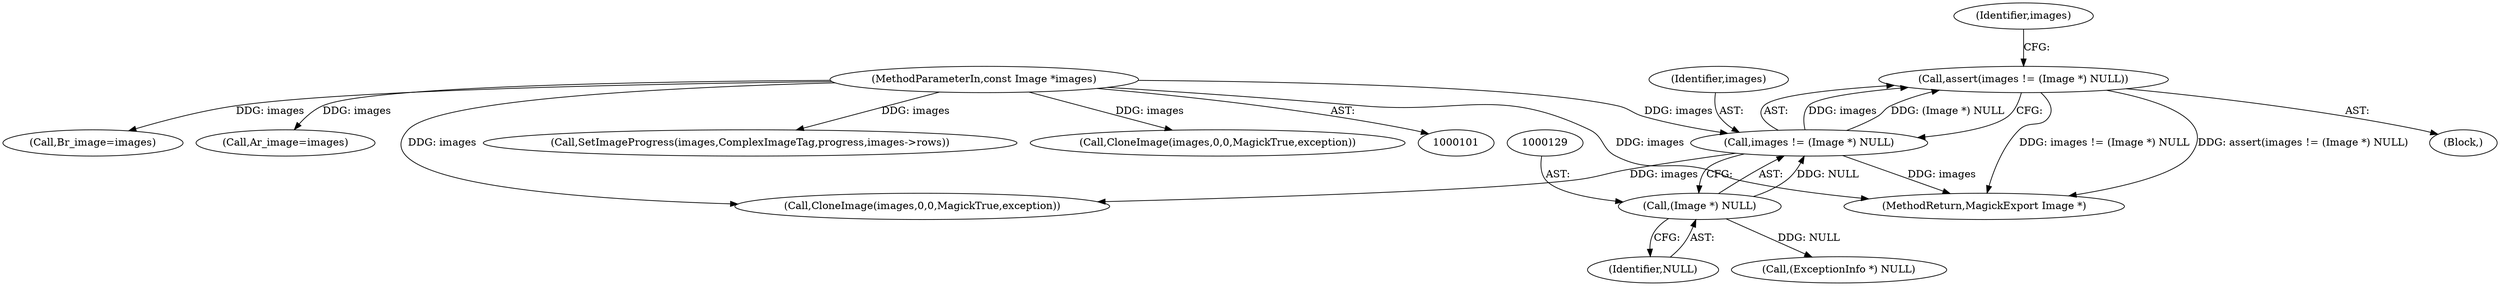 digraph "0_ImageMagick6_61135001a625364e29bdce83832f043eebde7b5a@API" {
"1000125" [label="(Call,assert(images != (Image *) NULL))"];
"1000126" [label="(Call,images != (Image *) NULL)"];
"1000102" [label="(MethodParameterIn,const Image *images)"];
"1000128" [label="(Call,(Image *) NULL)"];
"1000134" [label="(Identifier,images)"];
"1000130" [label="(Identifier,NULL)"];
"1000126" [label="(Call,images != (Image *) NULL)"];
"1000127" [label="(Identifier,images)"];
"1000286" [label="(Call,Br_image=images)"];
"1000105" [label="(Block,)"];
"1000128" [label="(Call,(Image *) NULL)"];
"1000125" [label="(Call,assert(images != (Image *) NULL))"];
"1000102" [label="(MethodParameterIn,const Image *images)"];
"1000278" [label="(Call,Ar_image=images)"];
"1000190" [label="(Call,CloneImage(images,0,0,MagickTrue,exception))"];
"1000878" [label="(Call,SetImageProgress(images,ComplexImageTag,progress,images->rows))"];
"1000234" [label="(Call,CloneImage(images,0,0,MagickTrue,exception))"];
"1000926" [label="(MethodReturn,MagickExport Image *)"];
"1000155" [label="(Call,(ExceptionInfo *) NULL)"];
"1000125" -> "1000105"  [label="AST: "];
"1000125" -> "1000126"  [label="CFG: "];
"1000126" -> "1000125"  [label="AST: "];
"1000134" -> "1000125"  [label="CFG: "];
"1000125" -> "1000926"  [label="DDG: images != (Image *) NULL"];
"1000125" -> "1000926"  [label="DDG: assert(images != (Image *) NULL)"];
"1000126" -> "1000125"  [label="DDG: images"];
"1000126" -> "1000125"  [label="DDG: (Image *) NULL"];
"1000126" -> "1000128"  [label="CFG: "];
"1000127" -> "1000126"  [label="AST: "];
"1000128" -> "1000126"  [label="AST: "];
"1000126" -> "1000926"  [label="DDG: images"];
"1000102" -> "1000126"  [label="DDG: images"];
"1000128" -> "1000126"  [label="DDG: NULL"];
"1000126" -> "1000190"  [label="DDG: images"];
"1000102" -> "1000101"  [label="AST: "];
"1000102" -> "1000926"  [label="DDG: images"];
"1000102" -> "1000190"  [label="DDG: images"];
"1000102" -> "1000234"  [label="DDG: images"];
"1000102" -> "1000278"  [label="DDG: images"];
"1000102" -> "1000286"  [label="DDG: images"];
"1000102" -> "1000878"  [label="DDG: images"];
"1000128" -> "1000130"  [label="CFG: "];
"1000129" -> "1000128"  [label="AST: "];
"1000130" -> "1000128"  [label="AST: "];
"1000128" -> "1000155"  [label="DDG: NULL"];
}
